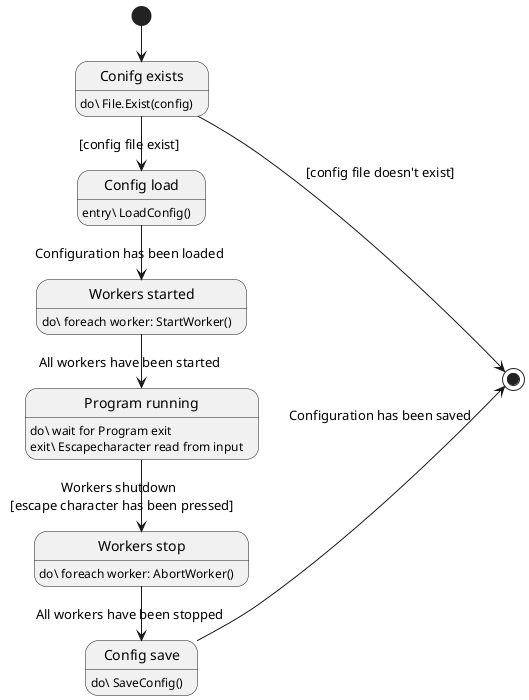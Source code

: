 @startuml
left to right direction

state "Conifg exists" as config
state "Config load" as load
state "Workers started" as start
state "Program running" as run
state "Workers stop" as stop
state "Config save" as save


[*]->config
config ->[*] : [config file doesn't exist]
config -> load : [config file exist]
load -> start  : Configuration has been loaded
start -> run : All workers have been started
run -> stop : Workers shutdown \n [escape character has been pressed]
stop -> save : All workers have been stopped 
save --> [*] : Configuration has been saved

config: do\ File.Exist(config)

load: entry\ LoadConfig()

start: do\ foreach worker: StartWorker()

run : do\ wait for Program exit 
run : exit\ Escapecharacter read from input 

stop : do\ foreach worker: AbortWorker()

save : do\ SaveConfig()


@enduml
